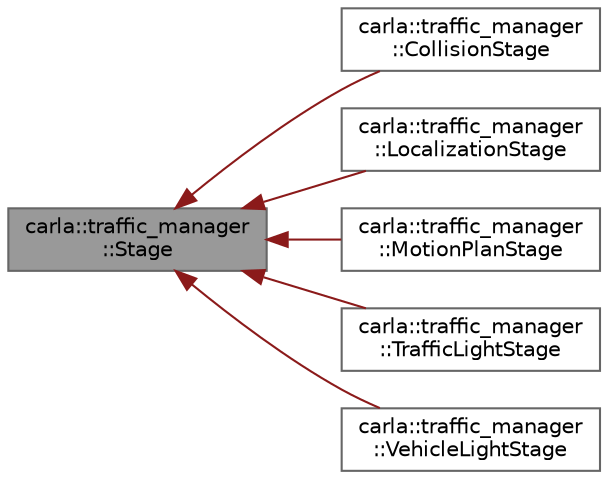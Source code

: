 digraph "carla::traffic_manager::Stage"
{
 // INTERACTIVE_SVG=YES
 // LATEX_PDF_SIZE
  bgcolor="transparent";
  edge [fontname=Helvetica,fontsize=10,labelfontname=Helvetica,labelfontsize=10];
  node [fontname=Helvetica,fontsize=10,shape=box,height=0.2,width=0.4];
  rankdir="LR";
  Node1 [id="Node000001",label="carla::traffic_manager\l::Stage",height=0.2,width=0.4,color="gray40", fillcolor="grey60", style="filled", fontcolor="black",tooltip="Stage type interface."];
  Node1 -> Node2 [id="edge1_Node000001_Node000002",dir="back",color="firebrick4",style="solid",tooltip=" "];
  Node2 [id="Node000002",label="carla::traffic_manager\l::CollisionStage",height=0.2,width=0.4,color="gray40", fillcolor="white", style="filled",URL="$d1/d26/classcarla_1_1traffic__manager_1_1CollisionStage.html",tooltip="This class has functionality to detect potential collision with a nearby actor."];
  Node1 -> Node3 [id="edge2_Node000001_Node000003",dir="back",color="firebrick4",style="solid",tooltip=" "];
  Node3 [id="Node000003",label="carla::traffic_manager\l::LocalizationStage",height=0.2,width=0.4,color="gray40", fillcolor="white", style="filled",URL="$d6/da2/classcarla_1_1traffic__manager_1_1LocalizationStage.html",tooltip="This class has functionality to maintain a horizon of waypoints ahead of the vehicle for it to follow..."];
  Node1 -> Node4 [id="edge3_Node000001_Node000004",dir="back",color="firebrick4",style="solid",tooltip=" "];
  Node4 [id="Node000004",label="carla::traffic_manager\l::MotionPlanStage",height=0.2,width=0.4,color="gray40", fillcolor="white", style="filled",URL="$dd/df9/classcarla_1_1traffic__manager_1_1MotionPlanStage.html",tooltip=" "];
  Node1 -> Node5 [id="edge4_Node000001_Node000005",dir="back",color="firebrick4",style="solid",tooltip=" "];
  Node5 [id="Node000005",label="carla::traffic_manager\l::TrafficLightStage",height=0.2,width=0.4,color="gray40", fillcolor="white", style="filled",URL="$d5/db3/classcarla_1_1traffic__manager_1_1TrafficLightStage.html",tooltip="This class has functionality for responding to traffic lights and managing entry into non-signalized ..."];
  Node1 -> Node6 [id="edge5_Node000001_Node000006",dir="back",color="firebrick4",style="solid",tooltip=" "];
  Node6 [id="Node000006",label="carla::traffic_manager\l::VehicleLightStage",height=0.2,width=0.4,color="gray40", fillcolor="white", style="filled",URL="$dd/de2/classcarla_1_1traffic__manager_1_1VehicleLightStage.html",tooltip="This class has functionality for turning on/off the vehicle lights according to the current vehicle s..."];
}
